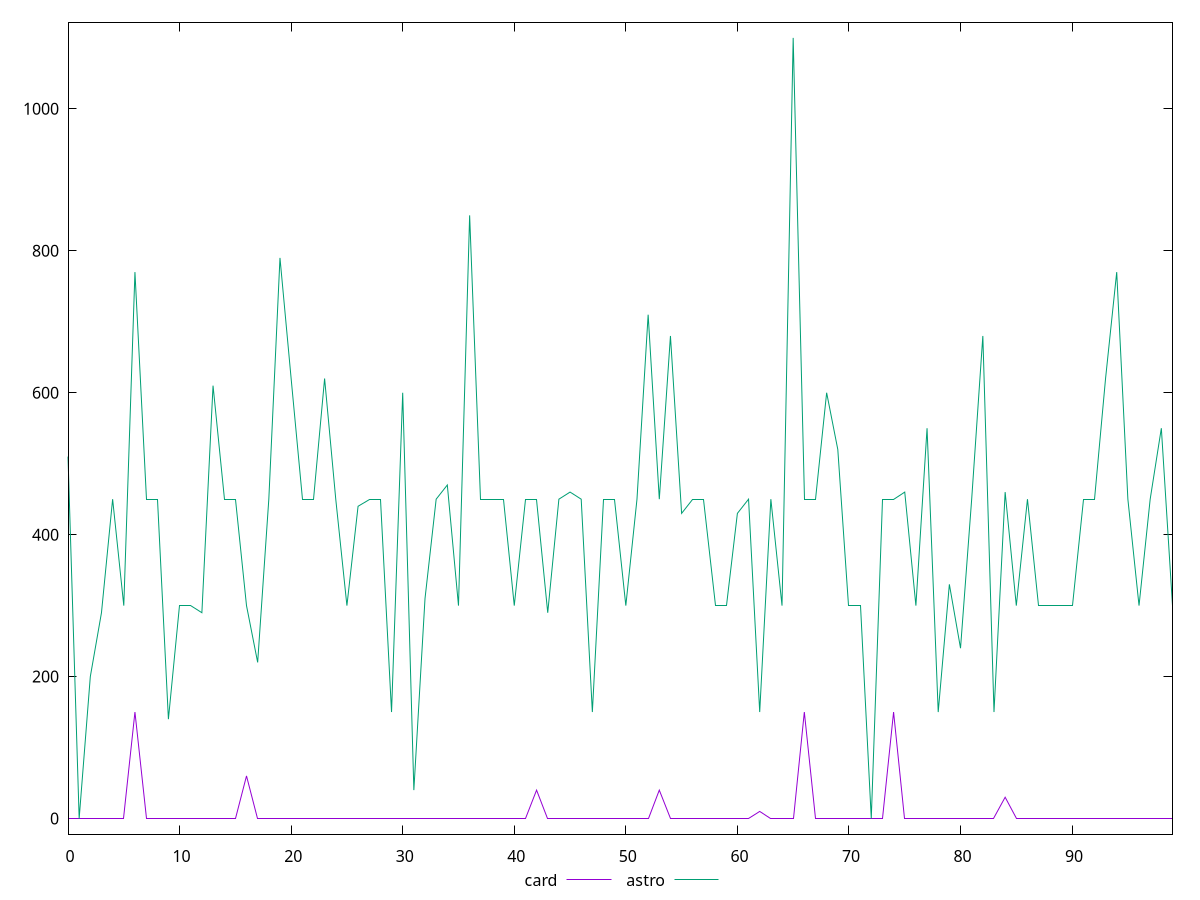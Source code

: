 reset

$card <<EOF
0 0
1 0
2 0
3 0
4 0
5 0
6 150
7 0
8 0
9 0
10 0
11 0
12 0
13 0
14 0
15 0
16 60
17 0
18 0
19 0
20 0
21 0
22 0
23 0
24 0
25 0
26 0
27 0
28 0
29 0
30 0
31 0
32 0
33 0
34 0
35 0
36 0
37 0
38 0
39 0
40 0
41 0
42 40
43 0
44 0
45 0
46 0
47 0
48 0
49 0
50 0
51 0
52 0
53 40
54 0
55 0
56 0
57 0
58 0
59 0
60 0
61 0
62 10
63 0
64 0
65 0
66 150
67 0
68 0
69 0
70 0
71 0
72 0
73 0
74 150
75 0
76 0
77 0
78 0
79 0
80 0
81 0
82 0
83 0
84 30
85 0
86 0
87 0
88 0
89 0
90 0
91 0
92 0
93 0
94 0
95 0
96 0
97 0
98 0
99 0
EOF

$astro <<EOF
0 510
1 0
2 200
3 290
4 450
5 300
6 770
7 450
8 450
9 140
10 300
11 300
12 290
13 610
14 450
15 450
16 300
17 220
18 450
19 790
20 620
21 450
22 450
23 620
24 450
25 300
26 440
27 450
28 450
29 150
30 600
31 40
32 310
33 450
34 470
35 300
36 850
37 450
38 450
39 450
40 300
41 450
42 450
43 290
44 450
45 460
46 450
47 150
48 450
49 450
50 300
51 450
52 710
53 450
54 680
55 430
56 450
57 450
58 300
59 300
60 430
61 450
62 150
63 450
64 300
65 1100
66 450
67 450
68 600
69 520
70 300
71 300
72 0
73 450
74 450
75 460
76 300
77 550
78 150
79 330
80 240
81 450
82 680
83 150
84 460
85 300
86 450
87 300
88 300
89 300
90 300
91 450
92 450
93 620
94 770
95 450
96 300
97 450
98 550
99 300
EOF

set key outside below
set xrange [0:99]
set yrange [-22:1122]
set trange [-22:1122]
set terminal svg size 640, 520 enhanced background rgb 'white'
set output "reports/report_00028_2021-02-24T12-49-42.674Z/unused-css-rules/comparison/line/2_vs_3.svg"

plot $card title "card" with line, \
     $astro title "astro" with line

reset
